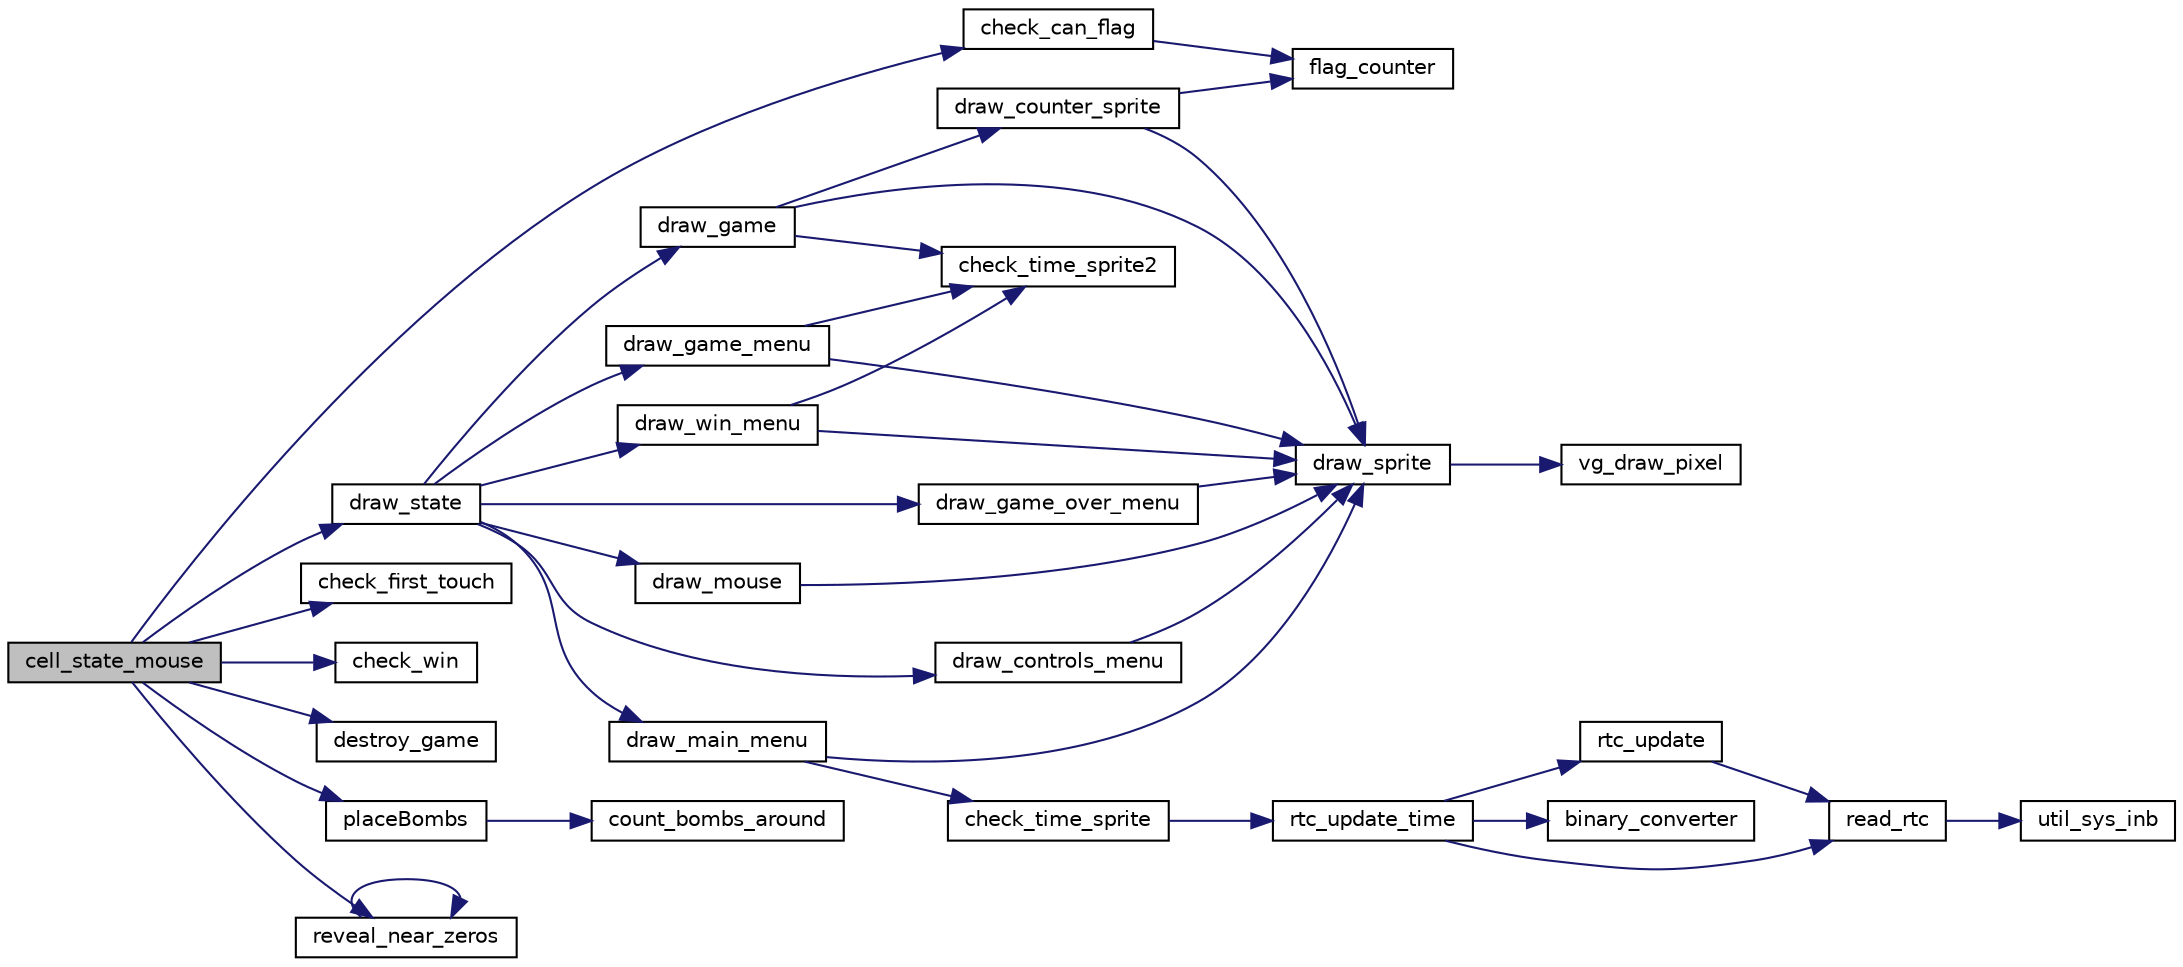 digraph "cell_state_mouse"
{
 // LATEX_PDF_SIZE
  edge [fontname="Helvetica",fontsize="10",labelfontname="Helvetica",labelfontsize="10"];
  node [fontname="Helvetica",fontsize="10",shape=record];
  rankdir="LR";
  Node1 [label="cell_state_mouse",height=0.2,width=0.4,color="black", fillcolor="grey75", style="filled", fontcolor="black",tooltip="Handles mouse input for cell selection and interaction."];
  Node1 -> Node2 [color="midnightblue",fontsize="10",style="solid"];
  Node2 [label="check_can_flag",height=0.2,width=0.4,color="black", fillcolor="white", style="filled",URL="$game_8c.html#af096eb7a715a07b0a3327ee43eb155bb",tooltip="Checks if more flags can be placed."];
  Node2 -> Node3 [color="midnightblue",fontsize="10",style="solid"];
  Node3 [label="flag_counter",height=0.2,width=0.4,color="black", fillcolor="white", style="filled",URL="$game_8c.html#aabe44157a6dff1c2864483ff64aba52d",tooltip="Counts the number of flagged cells."];
  Node1 -> Node4 [color="midnightblue",fontsize="10",style="solid"];
  Node4 [label="check_first_touch",height=0.2,width=0.4,color="black", fillcolor="white", style="filled",URL="$game_8c.html#aa136bb1d302d9c690630b49b14ac549e",tooltip="Checks if the first cell has been touched."];
  Node1 -> Node5 [color="midnightblue",fontsize="10",style="solid"];
  Node5 [label="check_win",height=0.2,width=0.4,color="black", fillcolor="white", style="filled",URL="$game_8c.html#a52282f0ec91085764dba1ef97329764a",tooltip="Checks if the player has won the game."];
  Node1 -> Node6 [color="midnightblue",fontsize="10",style="solid"];
  Node6 [label="destroy_game",height=0.2,width=0.4,color="black", fillcolor="white", style="filled",URL="$game_8c.html#a64fb1debc9060c15fe118dc12eccb341",tooltip="Destroys the game grid."];
  Node1 -> Node7 [color="midnightblue",fontsize="10",style="solid"];
  Node7 [label="draw_state",height=0.2,width=0.4,color="black", fillcolor="white", style="filled",URL="$view_8c.html#ac39d6d91d19c72e4ee591d52c4281dc4",tooltip="Draws the current game state."];
  Node7 -> Node8 [color="midnightblue",fontsize="10",style="solid"];
  Node8 [label="draw_controls_menu",height=0.2,width=0.4,color="black", fillcolor="white", style="filled",URL="$view_8c.html#ab893d4d9bfe64e67ae91809826d943b3",tooltip="Draws the controls menu."];
  Node8 -> Node9 [color="midnightblue",fontsize="10",style="solid"];
  Node9 [label="draw_sprite",height=0.2,width=0.4,color="black", fillcolor="white", style="filled",URL="$view_8c.html#a81f7bc4c06ccd62eb7f3c414764d1ed9",tooltip="Draws a sprite at the specified coordinates."];
  Node9 -> Node10 [color="midnightblue",fontsize="10",style="solid"];
  Node10 [label="vg_draw_pixel",height=0.2,width=0.4,color="black", fillcolor="white", style="filled",URL="$graphic_8c.html#a6f895de9725f9f231f9a7f74b6087f60",tooltip=" "];
  Node7 -> Node11 [color="midnightblue",fontsize="10",style="solid"];
  Node11 [label="draw_game",height=0.2,width=0.4,color="black", fillcolor="white", style="filled",URL="$view_8c.html#a7e6baca1b635c8aadd95c4d821cda8fc",tooltip="Draws the game interface."];
  Node11 -> Node12 [color="midnightblue",fontsize="10",style="solid"];
  Node12 [label="check_time_sprite2",height=0.2,width=0.4,color="black", fillcolor="white", style="filled",URL="$view_8c.html#ac41b34b1dc3c89e8d393c931baa6f4be",tooltip="Determines the appropriate counter sprite based on the provided digit."];
  Node11 -> Node13 [color="midnightblue",fontsize="10",style="solid"];
  Node13 [label="draw_counter_sprite",height=0.2,width=0.4,color="black", fillcolor="white", style="filled",URL="$view_8c.html#a2dc1c1f040ca65617295a414f3d7b38a",tooltip="Draws the flag counter sprite based on the current count of flagged cells."];
  Node13 -> Node9 [color="midnightblue",fontsize="10",style="solid"];
  Node13 -> Node3 [color="midnightblue",fontsize="10",style="solid"];
  Node11 -> Node9 [color="midnightblue",fontsize="10",style="solid"];
  Node7 -> Node14 [color="midnightblue",fontsize="10",style="solid"];
  Node14 [label="draw_game_menu",height=0.2,width=0.4,color="black", fillcolor="white", style="filled",URL="$view_8c.html#a0a9f56467341cbe24bd981d4b9960fdd",tooltip="Draws the game pause menu."];
  Node14 -> Node12 [color="midnightblue",fontsize="10",style="solid"];
  Node14 -> Node9 [color="midnightblue",fontsize="10",style="solid"];
  Node7 -> Node15 [color="midnightblue",fontsize="10",style="solid"];
  Node15 [label="draw_game_over_menu",height=0.2,width=0.4,color="black", fillcolor="white", style="filled",URL="$view_8c.html#a3ff01944c06d2fdd90b25d38513516ac",tooltip="Draws the game over menu."];
  Node15 -> Node9 [color="midnightblue",fontsize="10",style="solid"];
  Node7 -> Node16 [color="midnightblue",fontsize="10",style="solid"];
  Node16 [label="draw_main_menu",height=0.2,width=0.4,color="black", fillcolor="white", style="filled",URL="$view_8c.html#a83361e027b6f0dd917305f1f82dedda3",tooltip="Draws the main menu."];
  Node16 -> Node17 [color="midnightblue",fontsize="10",style="solid"];
  Node17 [label="check_time_sprite",height=0.2,width=0.4,color="black", fillcolor="white", style="filled",URL="$view_8c.html#ae7fa611cf3ac30a98397d1cd5dbfd2d5",tooltip="Determines the appropriate sky sprite based on the current time."];
  Node17 -> Node18 [color="midnightblue",fontsize="10",style="solid"];
  Node18 [label="rtc_update_time",height=0.2,width=0.4,color="black", fillcolor="white", style="filled",URL="$rtc_8c.html#ae22bdeb51eb630e1d579dfc1cd1b2f11",tooltip=" "];
  Node18 -> Node19 [color="midnightblue",fontsize="10",style="solid"];
  Node19 [label="binary_converter",height=0.2,width=0.4,color="black", fillcolor="white", style="filled",URL="$rtc_8c.html#a184a584d741fc51b9c5a92742824f9ca",tooltip=" "];
  Node18 -> Node20 [color="midnightblue",fontsize="10",style="solid"];
  Node20 [label="read_rtc",height=0.2,width=0.4,color="black", fillcolor="white", style="filled",URL="$rtc_8c.html#adc6aaf1aaa4914cefba0701c09eb7311",tooltip=" "];
  Node20 -> Node21 [color="midnightblue",fontsize="10",style="solid"];
  Node21 [label="util_sys_inb",height=0.2,width=0.4,color="black", fillcolor="white", style="filled",URL="$utils_8c.html#a79a031a8611f5b2d6afa4158e92b0fb4",tooltip=" "];
  Node18 -> Node22 [color="midnightblue",fontsize="10",style="solid"];
  Node22 [label="rtc_update",height=0.2,width=0.4,color="black", fillcolor="white", style="filled",URL="$rtc_8c.html#a05f8a643eaa3f15f433fcf21639090a0",tooltip=" "];
  Node22 -> Node20 [color="midnightblue",fontsize="10",style="solid"];
  Node16 -> Node9 [color="midnightblue",fontsize="10",style="solid"];
  Node7 -> Node23 [color="midnightblue",fontsize="10",style="solid"];
  Node23 [label="draw_mouse",height=0.2,width=0.4,color="black", fillcolor="white", style="filled",URL="$view_8c.html#a42f4903ab89aff9e3ee0206c52cf710a",tooltip="Draws the mouse cursor."];
  Node23 -> Node9 [color="midnightblue",fontsize="10",style="solid"];
  Node7 -> Node24 [color="midnightblue",fontsize="10",style="solid"];
  Node24 [label="draw_win_menu",height=0.2,width=0.4,color="black", fillcolor="white", style="filled",URL="$view_8c.html#a947be19a1ddc3c2bdcddce8fe4c1b7de",tooltip="Draws the win menu."];
  Node24 -> Node12 [color="midnightblue",fontsize="10",style="solid"];
  Node24 -> Node9 [color="midnightblue",fontsize="10",style="solid"];
  Node1 -> Node25 [color="midnightblue",fontsize="10",style="solid"];
  Node25 [label="placeBombs",height=0.2,width=0.4,color="black", fillcolor="white", style="filled",URL="$game_8c.html#a6d7eac2de334af037d6647e6d5659a0f",tooltip="Places bombs randomly on the grid."];
  Node25 -> Node26 [color="midnightblue",fontsize="10",style="solid"];
  Node26 [label="count_bombs_around",height=0.2,width=0.4,color="black", fillcolor="white", style="filled",URL="$game_8c.html#a4899200444d4356d270ad9617d16f688",tooltip="Counts the number of bombs around a given cell."];
  Node1 -> Node27 [color="midnightblue",fontsize="10",style="solid"];
  Node27 [label="reveal_near_zeros",height=0.2,width=0.4,color="black", fillcolor="white", style="filled",URL="$game_8c.html#a631968d6657858d33df3626d3a82d479",tooltip="Reveals cells near a cell with zero bombs around it."];
  Node27 -> Node27 [color="midnightblue",fontsize="10",style="solid"];
}
